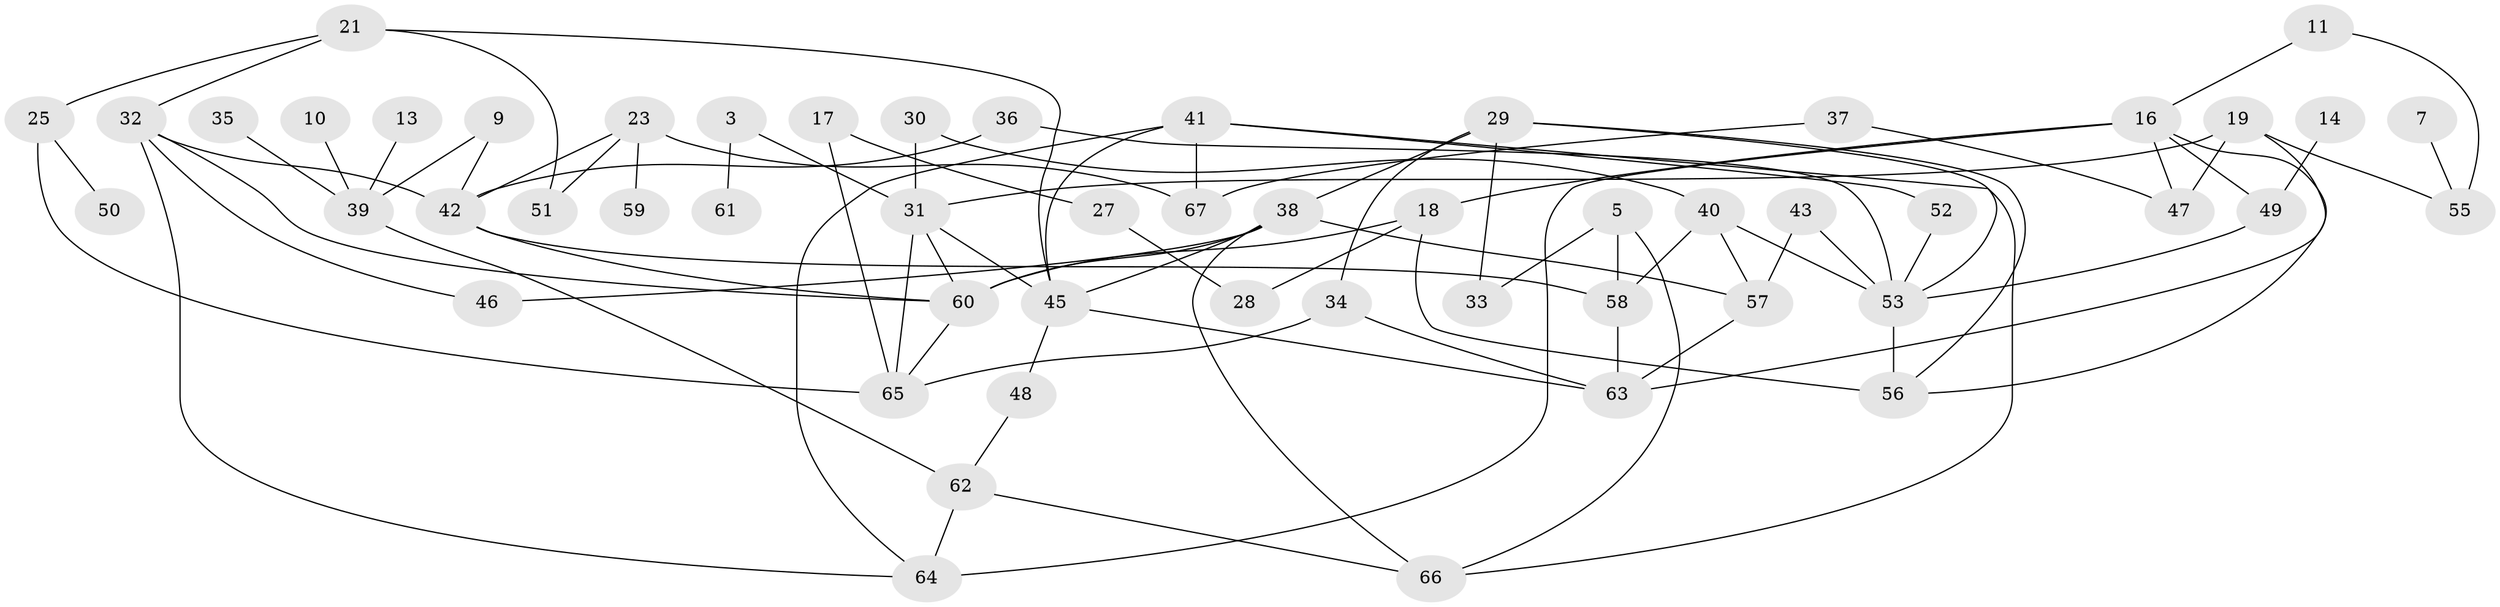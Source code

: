 // original degree distribution, {1: 0.22556390977443608, 4: 0.12030075187969924, 0: 0.09022556390977443, 2: 0.2932330827067669, 3: 0.16541353383458646, 5: 0.08270676691729323, 6: 0.015037593984962405, 7: 0.007518796992481203}
// Generated by graph-tools (version 1.1) at 2025/35/03/04/25 23:35:55]
// undirected, 54 vertices, 88 edges
graph export_dot {
  node [color=gray90,style=filled];
  3;
  5;
  7;
  9;
  10;
  11;
  13;
  14;
  16;
  17;
  18;
  19;
  21;
  23;
  25;
  27;
  28;
  29;
  30;
  31;
  32;
  33;
  34;
  35;
  36;
  37;
  38;
  39;
  40;
  41;
  42;
  43;
  45;
  46;
  47;
  48;
  49;
  50;
  51;
  52;
  53;
  55;
  56;
  57;
  58;
  59;
  60;
  61;
  62;
  63;
  64;
  65;
  66;
  67;
  3 -- 31 [weight=1.0];
  3 -- 61 [weight=1.0];
  5 -- 33 [weight=1.0];
  5 -- 58 [weight=1.0];
  5 -- 66 [weight=1.0];
  7 -- 55 [weight=1.0];
  9 -- 39 [weight=1.0];
  9 -- 42 [weight=1.0];
  10 -- 39 [weight=1.0];
  11 -- 16 [weight=1.0];
  11 -- 55 [weight=1.0];
  13 -- 39 [weight=1.0];
  14 -- 49 [weight=1.0];
  16 -- 18 [weight=1.0];
  16 -- 47 [weight=1.0];
  16 -- 49 [weight=1.0];
  16 -- 56 [weight=1.0];
  16 -- 64 [weight=1.0];
  17 -- 27 [weight=1.0];
  17 -- 65 [weight=1.0];
  18 -- 28 [weight=1.0];
  18 -- 56 [weight=1.0];
  18 -- 60 [weight=1.0];
  19 -- 31 [weight=1.0];
  19 -- 47 [weight=1.0];
  19 -- 55 [weight=1.0];
  19 -- 63 [weight=1.0];
  21 -- 25 [weight=1.0];
  21 -- 32 [weight=1.0];
  21 -- 45 [weight=1.0];
  21 -- 51 [weight=1.0];
  23 -- 42 [weight=1.0];
  23 -- 51 [weight=1.0];
  23 -- 59 [weight=1.0];
  23 -- 67 [weight=1.0];
  25 -- 50 [weight=1.0];
  25 -- 65 [weight=1.0];
  27 -- 28 [weight=1.0];
  29 -- 33 [weight=1.0];
  29 -- 34 [weight=1.0];
  29 -- 38 [weight=1.0];
  29 -- 53 [weight=1.0];
  29 -- 56 [weight=1.0];
  30 -- 31 [weight=1.0];
  30 -- 40 [weight=1.0];
  31 -- 45 [weight=1.0];
  31 -- 60 [weight=1.0];
  31 -- 65 [weight=1.0];
  32 -- 42 [weight=1.0];
  32 -- 46 [weight=1.0];
  32 -- 60 [weight=1.0];
  32 -- 64 [weight=1.0];
  34 -- 63 [weight=1.0];
  34 -- 65 [weight=1.0];
  35 -- 39 [weight=1.0];
  36 -- 42 [weight=1.0];
  36 -- 53 [weight=1.0];
  37 -- 47 [weight=1.0];
  37 -- 67 [weight=1.0];
  38 -- 45 [weight=1.0];
  38 -- 46 [weight=1.0];
  38 -- 57 [weight=1.0];
  38 -- 60 [weight=1.0];
  38 -- 66 [weight=1.0];
  39 -- 62 [weight=1.0];
  40 -- 53 [weight=1.0];
  40 -- 57 [weight=1.0];
  40 -- 58 [weight=1.0];
  41 -- 45 [weight=1.0];
  41 -- 52 [weight=1.0];
  41 -- 64 [weight=1.0];
  41 -- 66 [weight=1.0];
  41 -- 67 [weight=1.0];
  42 -- 58 [weight=1.0];
  42 -- 60 [weight=1.0];
  43 -- 53 [weight=1.0];
  43 -- 57 [weight=1.0];
  45 -- 48 [weight=1.0];
  45 -- 63 [weight=1.0];
  48 -- 62 [weight=1.0];
  49 -- 53 [weight=1.0];
  52 -- 53 [weight=1.0];
  53 -- 56 [weight=2.0];
  57 -- 63 [weight=1.0];
  58 -- 63 [weight=1.0];
  60 -- 65 [weight=1.0];
  62 -- 64 [weight=1.0];
  62 -- 66 [weight=1.0];
}

